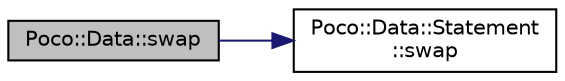 digraph "Poco::Data::swap"
{
 // LATEX_PDF_SIZE
  edge [fontname="Helvetica",fontsize="10",labelfontname="Helvetica",labelfontsize="10"];
  node [fontname="Helvetica",fontsize="10",shape=record];
  rankdir="LR";
  Node1 [label="Poco::Data::swap",height=0.2,width=0.4,color="black", fillcolor="grey75", style="filled", fontcolor="black",tooltip=" "];
  Node1 -> Node2 [color="midnightblue",fontsize="10",style="solid"];
  Node2 [label="Poco::Data::Statement\l::swap",height=0.2,width=0.4,color="black", fillcolor="white", style="filled",URL="$classPoco_1_1Data_1_1Statement.html#a58d6c6e84a39bc1535646371111cbcfa",tooltip="Assignment operator."];
}
